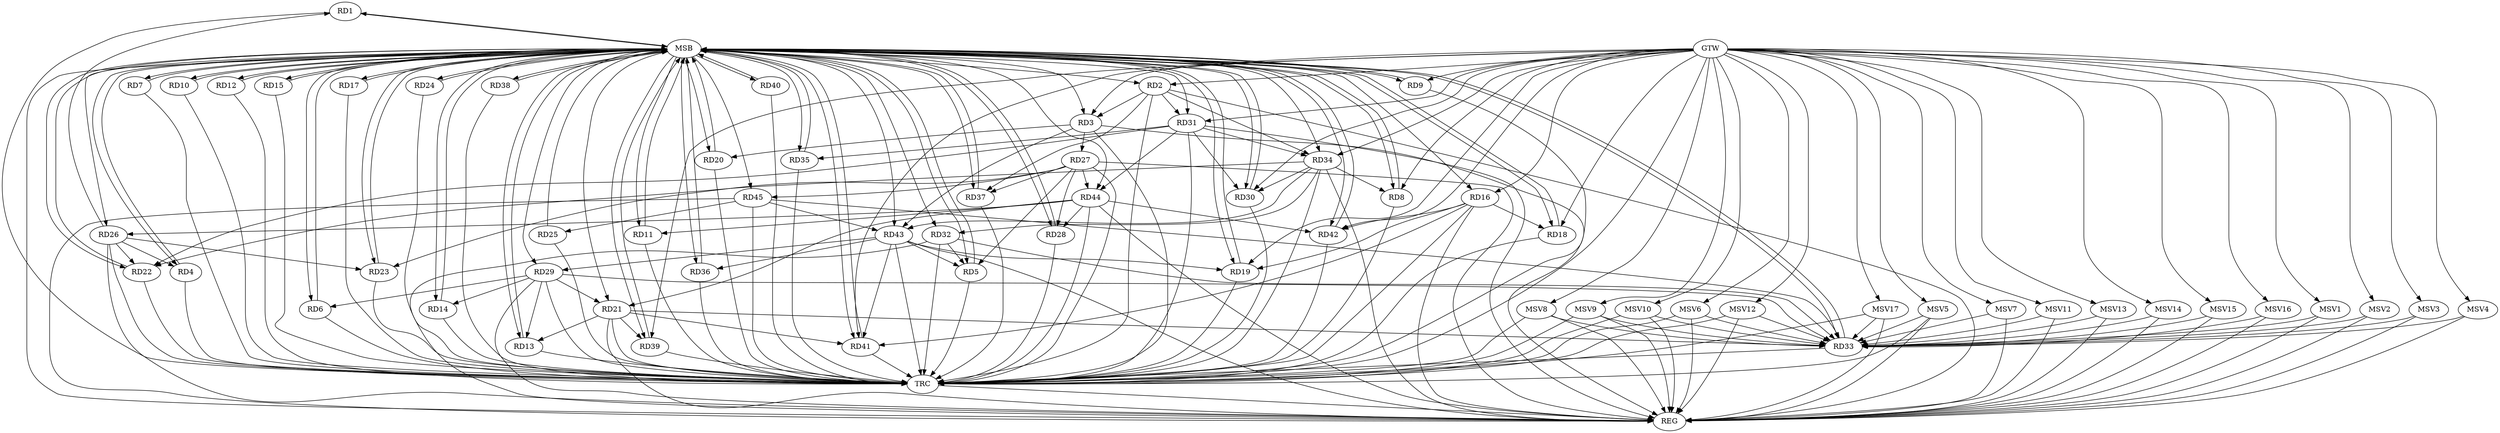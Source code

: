 strict digraph G {
  RD1 [ label="RD1" ];
  RD2 [ label="RD2" ];
  RD3 [ label="RD3" ];
  RD4 [ label="RD4" ];
  RD5 [ label="RD5" ];
  RD6 [ label="RD6" ];
  RD7 [ label="RD7" ];
  RD8 [ label="RD8" ];
  RD9 [ label="RD9" ];
  RD10 [ label="RD10" ];
  RD11 [ label="RD11" ];
  RD12 [ label="RD12" ];
  RD13 [ label="RD13" ];
  RD14 [ label="RD14" ];
  RD15 [ label="RD15" ];
  RD16 [ label="RD16" ];
  RD17 [ label="RD17" ];
  RD18 [ label="RD18" ];
  RD19 [ label="RD19" ];
  RD20 [ label="RD20" ];
  RD21 [ label="RD21" ];
  RD22 [ label="RD22" ];
  RD23 [ label="RD23" ];
  RD24 [ label="RD24" ];
  RD25 [ label="RD25" ];
  RD26 [ label="RD26" ];
  RD27 [ label="RD27" ];
  RD28 [ label="RD28" ];
  RD29 [ label="RD29" ];
  RD30 [ label="RD30" ];
  RD31 [ label="RD31" ];
  RD32 [ label="RD32" ];
  RD33 [ label="RD33" ];
  RD34 [ label="RD34" ];
  RD35 [ label="RD35" ];
  RD36 [ label="RD36" ];
  RD37 [ label="RD37" ];
  RD38 [ label="RD38" ];
  RD39 [ label="RD39" ];
  RD40 [ label="RD40" ];
  RD41 [ label="RD41" ];
  RD42 [ label="RD42" ];
  RD43 [ label="RD43" ];
  RD44 [ label="RD44" ];
  RD45 [ label="RD45" ];
  GTW [ label="GTW" ];
  REG [ label="REG" ];
  MSB [ label="MSB" ];
  TRC [ label="TRC" ];
  MSV1 [ label="MSV1" ];
  MSV2 [ label="MSV2" ];
  MSV3 [ label="MSV3" ];
  MSV4 [ label="MSV4" ];
  MSV5 [ label="MSV5" ];
  MSV6 [ label="MSV6" ];
  MSV7 [ label="MSV7" ];
  MSV8 [ label="MSV8" ];
  MSV9 [ label="MSV9" ];
  MSV10 [ label="MSV10" ];
  MSV11 [ label="MSV11" ];
  MSV12 [ label="MSV12" ];
  MSV13 [ label="MSV13" ];
  MSV14 [ label="MSV14" ];
  MSV15 [ label="MSV15" ];
  MSV16 [ label="MSV16" ];
  MSV17 [ label="MSV17" ];
  RD26 -> RD1;
  RD2 -> RD3;
  RD2 -> RD31;
  RD2 -> RD34;
  RD2 -> RD37;
  RD3 -> RD20;
  RD3 -> RD27;
  RD3 -> RD43;
  RD26 -> RD4;
  RD27 -> RD5;
  RD32 -> RD5;
  RD43 -> RD5;
  RD29 -> RD6;
  RD34 -> RD8;
  RD44 -> RD11;
  RD21 -> RD13;
  RD29 -> RD13;
  RD29 -> RD14;
  RD16 -> RD18;
  RD16 -> RD19;
  RD16 -> RD41;
  RD16 -> RD42;
  RD43 -> RD19;
  RD29 -> RD21;
  RD21 -> RD33;
  RD21 -> RD39;
  RD21 -> RD41;
  RD44 -> RD21;
  RD26 -> RD22;
  RD31 -> RD22;
  RD34 -> RD22;
  RD26 -> RD23;
  RD27 -> RD23;
  RD45 -> RD25;
  RD44 -> RD26;
  RD27 -> RD28;
  RD27 -> RD37;
  RD27 -> RD44;
  RD27 -> RD45;
  RD44 -> RD28;
  RD29 -> RD33;
  RD43 -> RD29;
  RD31 -> RD30;
  RD34 -> RD30;
  RD31 -> RD34;
  RD31 -> RD35;
  RD31 -> RD44;
  RD32 -> RD33;
  RD34 -> RD32;
  RD45 -> RD33;
  RD34 -> RD43;
  RD43 -> RD36;
  RD43 -> RD41;
  RD44 -> RD42;
  RD45 -> RD43;
  GTW -> RD2;
  GTW -> RD16;
  GTW -> RD42;
  GTW -> RD19;
  GTW -> RD3;
  GTW -> RD9;
  GTW -> RD8;
  GTW -> RD31;
  GTW -> RD18;
  GTW -> RD41;
  GTW -> RD30;
  GTW -> RD39;
  GTW -> RD34;
  RD2 -> REG;
  RD3 -> REG;
  RD16 -> REG;
  RD21 -> REG;
  RD26 -> REG;
  RD27 -> REG;
  RD29 -> REG;
  RD31 -> REG;
  RD32 -> REG;
  RD34 -> REG;
  RD43 -> REG;
  RD44 -> REG;
  RD45 -> REG;
  RD1 -> MSB;
  MSB -> RD35;
  MSB -> RD45;
  MSB -> REG;
  RD4 -> MSB;
  MSB -> RD8;
  MSB -> RD37;
  RD5 -> MSB;
  MSB -> RD1;
  MSB -> RD7;
  MSB -> RD9;
  MSB -> RD21;
  MSB -> RD24;
  MSB -> RD29;
  RD6 -> MSB;
  MSB -> RD14;
  MSB -> RD19;
  RD7 -> MSB;
  MSB -> RD5;
  MSB -> RD12;
  MSB -> RD41;
  RD8 -> MSB;
  MSB -> RD18;
  MSB -> RD23;
  RD9 -> MSB;
  MSB -> RD6;
  MSB -> RD22;
  MSB -> RD28;
  MSB -> RD33;
  MSB -> RD40;
  MSB -> RD43;
  RD10 -> MSB;
  MSB -> RD15;
  MSB -> RD30;
  MSB -> RD39;
  RD11 -> MSB;
  MSB -> RD10;
  MSB -> RD34;
  RD12 -> MSB;
  MSB -> RD31;
  MSB -> RD32;
  RD13 -> MSB;
  RD14 -> MSB;
  RD15 -> MSB;
  MSB -> RD2;
  RD17 -> MSB;
  MSB -> RD20;
  MSB -> RD38;
  RD18 -> MSB;
  MSB -> RD26;
  RD19 -> MSB;
  MSB -> RD44;
  RD20 -> MSB;
  MSB -> RD42;
  RD22 -> MSB;
  MSB -> RD36;
  RD23 -> MSB;
  RD24 -> MSB;
  RD25 -> MSB;
  MSB -> RD17;
  RD28 -> MSB;
  MSB -> RD4;
  MSB -> RD11;
  RD30 -> MSB;
  RD33 -> MSB;
  MSB -> RD3;
  MSB -> RD13;
  RD35 -> MSB;
  RD36 -> MSB;
  MSB -> RD16;
  RD37 -> MSB;
  RD38 -> MSB;
  RD39 -> MSB;
  RD40 -> MSB;
  RD41 -> MSB;
  RD42 -> MSB;
  RD1 -> TRC;
  RD2 -> TRC;
  RD3 -> TRC;
  RD4 -> TRC;
  RD5 -> TRC;
  RD6 -> TRC;
  RD7 -> TRC;
  RD8 -> TRC;
  RD9 -> TRC;
  RD10 -> TRC;
  RD11 -> TRC;
  RD12 -> TRC;
  RD13 -> TRC;
  RD14 -> TRC;
  RD15 -> TRC;
  RD16 -> TRC;
  RD17 -> TRC;
  RD18 -> TRC;
  RD19 -> TRC;
  RD20 -> TRC;
  RD21 -> TRC;
  RD22 -> TRC;
  RD23 -> TRC;
  RD24 -> TRC;
  RD25 -> TRC;
  RD26 -> TRC;
  RD27 -> TRC;
  RD28 -> TRC;
  RD29 -> TRC;
  RD30 -> TRC;
  RD31 -> TRC;
  RD32 -> TRC;
  RD33 -> TRC;
  RD34 -> TRC;
  RD35 -> TRC;
  RD36 -> TRC;
  RD37 -> TRC;
  RD38 -> TRC;
  RD39 -> TRC;
  RD40 -> TRC;
  RD41 -> TRC;
  RD42 -> TRC;
  RD43 -> TRC;
  RD44 -> TRC;
  RD45 -> TRC;
  GTW -> TRC;
  TRC -> REG;
  MSV1 -> RD33;
  MSV2 -> RD33;
  MSV3 -> RD33;
  MSV4 -> RD33;
  MSV5 -> RD33;
  GTW -> MSV1;
  MSV1 -> REG;
  GTW -> MSV2;
  MSV2 -> REG;
  GTW -> MSV3;
  MSV3 -> REG;
  GTW -> MSV4;
  MSV4 -> REG;
  GTW -> MSV5;
  MSV5 -> REG;
  MSV5 -> TRC;
  MSV6 -> RD33;
  GTW -> MSV6;
  MSV6 -> REG;
  MSV6 -> TRC;
  MSV7 -> RD33;
  MSV8 -> RD33;
  MSV9 -> RD33;
  GTW -> MSV7;
  MSV7 -> REG;
  GTW -> MSV8;
  MSV8 -> REG;
  MSV8 -> TRC;
  GTW -> MSV9;
  MSV9 -> REG;
  MSV9 -> TRC;
  MSV10 -> RD33;
  GTW -> MSV10;
  MSV10 -> REG;
  MSV10 -> TRC;
  MSV11 -> RD33;
  GTW -> MSV11;
  MSV11 -> REG;
  MSV12 -> RD33;
  MSV13 -> RD33;
  GTW -> MSV12;
  MSV12 -> REG;
  MSV12 -> TRC;
  GTW -> MSV13;
  MSV13 -> REG;
  MSV14 -> RD33;
  MSV15 -> RD33;
  GTW -> MSV14;
  MSV14 -> REG;
  GTW -> MSV15;
  MSV15 -> REG;
  MSV16 -> RD33;
  GTW -> MSV16;
  MSV16 -> REG;
  MSV17 -> RD33;
  GTW -> MSV17;
  MSV17 -> REG;
  MSV17 -> TRC;
}
